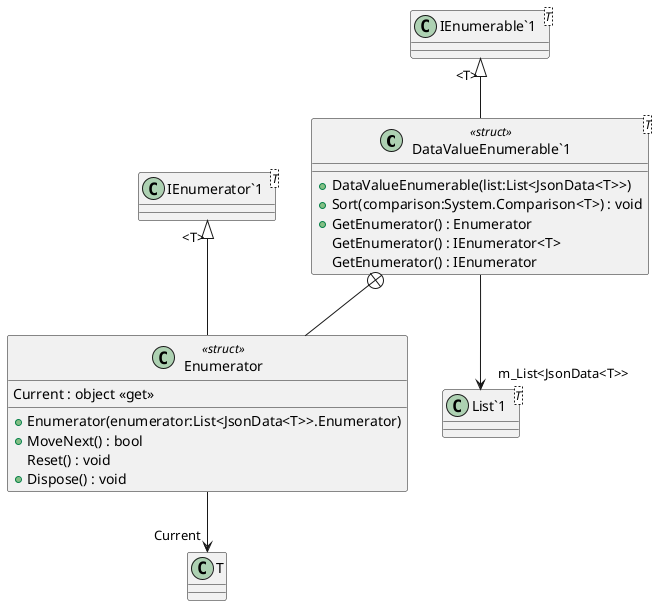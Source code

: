 @startuml
class "DataValueEnumerable`1"<T> <<struct>> {
    + DataValueEnumerable(list:List<JsonData<T>>)
    + Sort(comparison:System.Comparison<T>) : void
    + GetEnumerator() : Enumerator
    GetEnumerator() : IEnumerator<T>
    GetEnumerator() : IEnumerator
}
class "IEnumerable`1"<T> {
}
class "List`1"<T> {
}
class Enumerator <<struct>> {
    + Enumerator(enumerator:List<JsonData<T>>.Enumerator)
    + MoveNext() : bool
    Reset() : void
    Current : object <<get>>
    + Dispose() : void
}
class "IEnumerator`1"<T> {
}
"IEnumerable`1" "<T>" <|-- "DataValueEnumerable`1"
"DataValueEnumerable`1" --> "m_List<JsonData<T>>" "List`1"
"DataValueEnumerable`1" +-- Enumerator
"IEnumerator`1" "<T>" <|-- Enumerator
Enumerator --> "Current" T
@enduml
